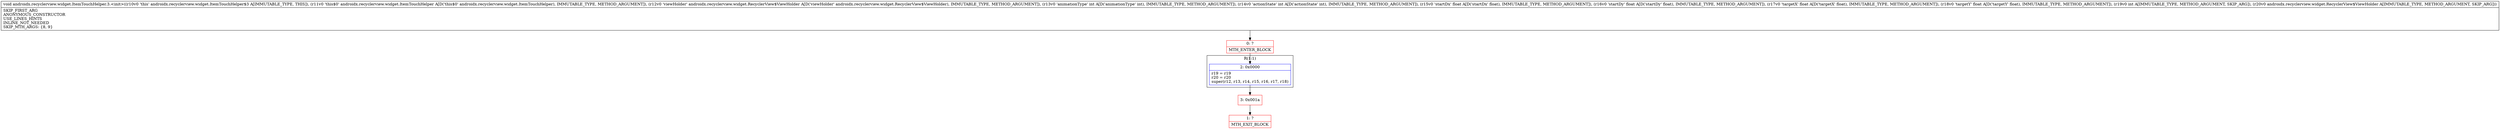 digraph "CFG forandroidx.recyclerview.widget.ItemTouchHelper.3.\<init\>(Landroidx\/recyclerview\/widget\/ItemTouchHelper;Landroidx\/recyclerview\/widget\/RecyclerView$ViewHolder;IIFFFFILandroidx\/recyclerview\/widget\/RecyclerView$ViewHolder;)V" {
subgraph cluster_Region_1719637837 {
label = "R(1:1)";
node [shape=record,color=blue];
Node_2 [shape=record,label="{2\:\ 0x0000|r19 = r19\lr20 = r20\lsuper(r12, r13, r14, r15, r16, r17, r18)\l}"];
}
Node_0 [shape=record,color=red,label="{0\:\ ?|MTH_ENTER_BLOCK\l}"];
Node_3 [shape=record,color=red,label="{3\:\ 0x001a}"];
Node_1 [shape=record,color=red,label="{1\:\ ?|MTH_EXIT_BLOCK\l}"];
MethodNode[shape=record,label="{void androidx.recyclerview.widget.ItemTouchHelper.3.\<init\>((r10v0 'this' androidx.recyclerview.widget.ItemTouchHelper$3 A[IMMUTABLE_TYPE, THIS]), (r11v0 'this$0' androidx.recyclerview.widget.ItemTouchHelper A[D('this$0' androidx.recyclerview.widget.ItemTouchHelper), IMMUTABLE_TYPE, METHOD_ARGUMENT]), (r12v0 'viewHolder' androidx.recyclerview.widget.RecyclerView$ViewHolder A[D('viewHolder' androidx.recyclerview.widget.RecyclerView$ViewHolder), IMMUTABLE_TYPE, METHOD_ARGUMENT]), (r13v0 'animationType' int A[D('animationType' int), IMMUTABLE_TYPE, METHOD_ARGUMENT]), (r14v0 'actionState' int A[D('actionState' int), IMMUTABLE_TYPE, METHOD_ARGUMENT]), (r15v0 'startDx' float A[D('startDx' float), IMMUTABLE_TYPE, METHOD_ARGUMENT]), (r16v0 'startDy' float A[D('startDy' float), IMMUTABLE_TYPE, METHOD_ARGUMENT]), (r17v0 'targetX' float A[D('targetX' float), IMMUTABLE_TYPE, METHOD_ARGUMENT]), (r18v0 'targetY' float A[D('targetY' float), IMMUTABLE_TYPE, METHOD_ARGUMENT]), (r19v0 int A[IMMUTABLE_TYPE, METHOD_ARGUMENT, SKIP_ARG]), (r20v0 androidx.recyclerview.widget.RecyclerView$ViewHolder A[IMMUTABLE_TYPE, METHOD_ARGUMENT, SKIP_ARG]))  | SKIP_FIRST_ARG\lANONYMOUS_CONSTRUCTOR\lUSE_LINES_HINTS\lINLINE_NOT_NEEDED\lSKIP_MTH_ARGS: \{8, 9\}\l}"];
MethodNode -> Node_0;Node_2 -> Node_3;
Node_0 -> Node_2;
Node_3 -> Node_1;
}

